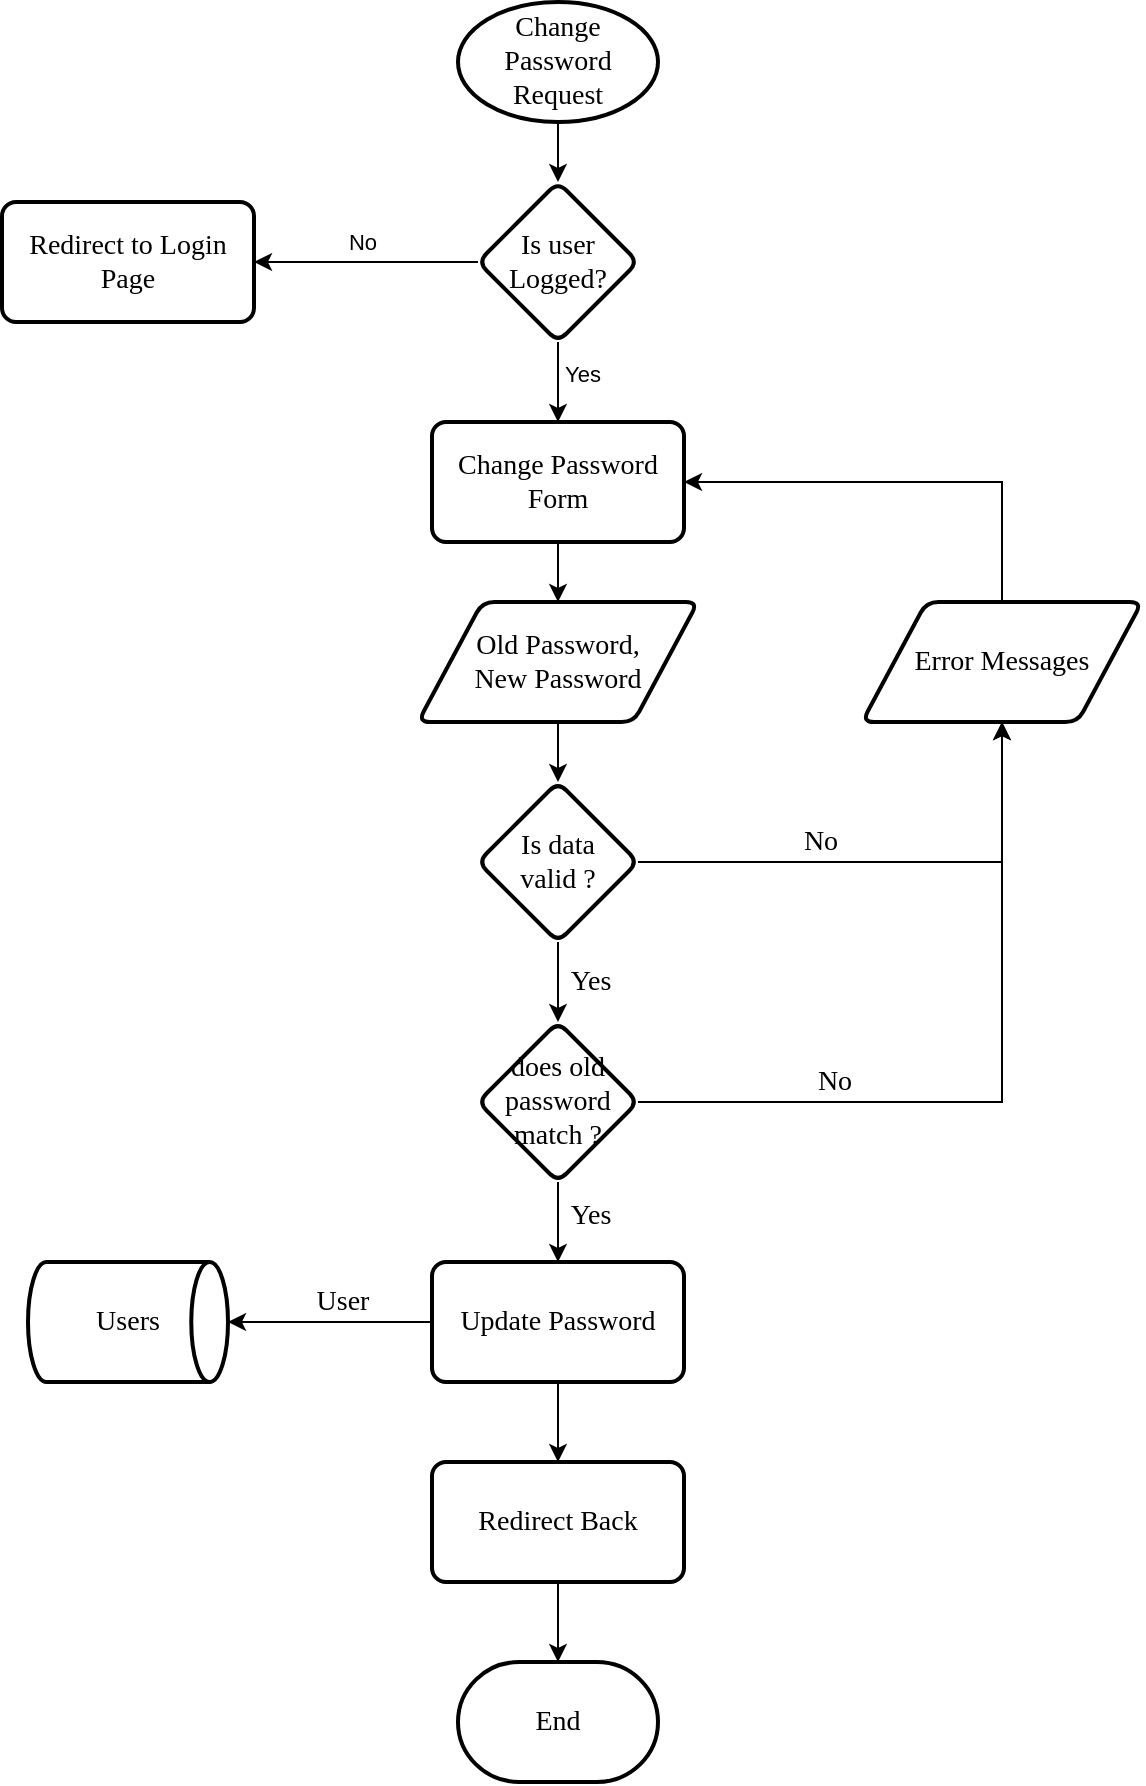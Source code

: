 <mxfile version="17.1.3" type="google"><diagram id="C5RBs43oDa-KdzZeNtuy" name="Page-1"><mxGraphModel grid="1" gridSize="10" guides="1" tooltips="1" connect="1" arrows="1" page="1" fold="1" pageScale="1" pageWidth="827" pageHeight="1169" math="0" shadow="0"><root><mxCell id="WIyWlLk6GJQsqaUBKTNV-0"/><mxCell id="WIyWlLk6GJQsqaUBKTNV-1" parent="WIyWlLk6GJQsqaUBKTNV-0"/><mxCell id="lV8cw0flvtYz1T7LWvcI-34" value="" style="edgeStyle=elbowEdgeStyle;rounded=0;orthogonalLoop=1;jettySize=auto;html=1;" parent="WIyWlLk6GJQsqaUBKTNV-1" edge="1"><mxGeometry relative="1" as="geometry"><mxPoint x="418" y="1320" as="sourcePoint"/></mxGeometry></mxCell><mxCell id="ebxcnhzdsOWxP9RuoGIz-64" style="edgeStyle=orthogonalEdgeStyle;rounded=0;orthogonalLoop=1;jettySize=auto;html=1;" edge="1" parent="WIyWlLk6GJQsqaUBKTNV-1" source="ebxcnhzdsOWxP9RuoGIz-38" target="ebxcnhzdsOWxP9RuoGIz-61"><mxGeometry relative="1" as="geometry"/></mxCell><mxCell id="ebxcnhzdsOWxP9RuoGIz-38" value="Change Password Request" style="strokeWidth=2;html=1;shape=mxgraph.flowchart.start_1;whiteSpace=wrap;fontFamily=Times New Roman;fontSize=14;" vertex="1" parent="WIyWlLk6GJQsqaUBKTNV-1"><mxGeometry x="368" y="10" width="100" height="60" as="geometry"/></mxCell><mxCell id="ebxcnhzdsOWxP9RuoGIz-39" style="edgeStyle=orthogonalEdgeStyle;rounded=0;orthogonalLoop=1;jettySize=auto;html=1;fontFamily=Times New Roman;fontSize=14;" edge="1" parent="WIyWlLk6GJQsqaUBKTNV-1" source="ebxcnhzdsOWxP9RuoGIz-46" target="ebxcnhzdsOWxP9RuoGIz-41"><mxGeometry relative="1" as="geometry"><mxPoint x="418" y="280" as="sourcePoint"/></mxGeometry></mxCell><mxCell id="ebxcnhzdsOWxP9RuoGIz-40" value="" style="edgeStyle=orthogonalEdgeStyle;rounded=0;orthogonalLoop=1;jettySize=auto;html=1;fontFamily=Times New Roman;fontSize=14;" edge="1" parent="WIyWlLk6GJQsqaUBKTNV-1" source="ebxcnhzdsOWxP9RuoGIz-41" target="ebxcnhzdsOWxP9RuoGIz-45"><mxGeometry relative="1" as="geometry"/></mxCell><mxCell id="ebxcnhzdsOWxP9RuoGIz-41" value="Old Password,&lt;br&gt;New Password" style="shape=parallelogram;html=1;strokeWidth=2;perimeter=parallelogramPerimeter;whiteSpace=wrap;rounded=1;arcSize=12;size=0.23;fontFamily=Times New Roman;fontSize=14;" vertex="1" parent="WIyWlLk6GJQsqaUBKTNV-1"><mxGeometry x="348" y="310" width="140" height="60" as="geometry"/></mxCell><mxCell id="ebxcnhzdsOWxP9RuoGIz-42" style="edgeStyle=orthogonalEdgeStyle;rounded=0;orthogonalLoop=1;jettySize=auto;html=1;fontFamily=Times New Roman;fontSize=14;" edge="1" parent="WIyWlLk6GJQsqaUBKTNV-1" source="ebxcnhzdsOWxP9RuoGIz-45" target="ebxcnhzdsOWxP9RuoGIz-48"><mxGeometry relative="1" as="geometry"/></mxCell><mxCell id="ebxcnhzdsOWxP9RuoGIz-43" value="No" style="edgeLabel;html=1;align=center;verticalAlign=middle;resizable=0;points=[];fontSize=14;fontFamily=Times New Roman;" connectable="0" vertex="1" parent="ebxcnhzdsOWxP9RuoGIz-42"><mxGeometry x="-0.195" y="3" relative="1" as="geometry"><mxPoint x="-11" y="-7" as="offset"/></mxGeometry></mxCell><mxCell id="ebxcnhzdsOWxP9RuoGIz-44" value="Yes" style="edgeStyle=orthogonalEdgeStyle;rounded=0;orthogonalLoop=1;jettySize=auto;html=1;fontFamily=Times New Roman;fontSize=14;" edge="1" parent="WIyWlLk6GJQsqaUBKTNV-1" source="ebxcnhzdsOWxP9RuoGIz-45" target="ebxcnhzdsOWxP9RuoGIz-52"><mxGeometry y="16" relative="1" as="geometry"><mxPoint as="offset"/></mxGeometry></mxCell><mxCell id="ebxcnhzdsOWxP9RuoGIz-45" value="Is data&lt;br&gt;valid ?" style="rhombus;whiteSpace=wrap;html=1;fontSize=14;fontFamily=Times New Roman;strokeWidth=2;rounded=1;arcSize=12;" vertex="1" parent="WIyWlLk6GJQsqaUBKTNV-1"><mxGeometry x="378" y="400" width="80" height="80" as="geometry"/></mxCell><mxCell id="ebxcnhzdsOWxP9RuoGIz-46" value="Change Password Form" style="rounded=1;whiteSpace=wrap;html=1;absoluteArcSize=1;arcSize=14;strokeWidth=2;fontFamily=Times New Roman;fontSize=14;" vertex="1" parent="WIyWlLk6GJQsqaUBKTNV-1"><mxGeometry x="355" y="220" width="126" height="60" as="geometry"/></mxCell><mxCell id="ebxcnhzdsOWxP9RuoGIz-47" style="edgeStyle=orthogonalEdgeStyle;rounded=0;orthogonalLoop=1;jettySize=auto;html=1;fontFamily=Times New Roman;fontSize=14;" edge="1" parent="WIyWlLk6GJQsqaUBKTNV-1" source="ebxcnhzdsOWxP9RuoGIz-48" target="ebxcnhzdsOWxP9RuoGIz-46"><mxGeometry relative="1" as="geometry"><Array as="points"><mxPoint x="640" y="250"/></Array></mxGeometry></mxCell><mxCell id="ebxcnhzdsOWxP9RuoGIz-48" value="Error Messages" style="shape=parallelogram;html=1;strokeWidth=2;perimeter=parallelogramPerimeter;whiteSpace=wrap;rounded=1;arcSize=12;size=0.23;fontFamily=Times New Roman;fontSize=14;" vertex="1" parent="WIyWlLk6GJQsqaUBKTNV-1"><mxGeometry x="570" y="310" width="140" height="60" as="geometry"/></mxCell><mxCell id="ebxcnhzdsOWxP9RuoGIz-49" style="edgeStyle=orthogonalEdgeStyle;rounded=0;orthogonalLoop=1;jettySize=auto;html=1;fontFamily=Times New Roman;fontSize=14;" edge="1" parent="WIyWlLk6GJQsqaUBKTNV-1" source="ebxcnhzdsOWxP9RuoGIz-52" target="ebxcnhzdsOWxP9RuoGIz-48"><mxGeometry relative="1" as="geometry"/></mxCell><mxCell id="ebxcnhzdsOWxP9RuoGIz-50" value="No" style="edgeLabel;html=1;align=center;verticalAlign=middle;resizable=0;points=[];fontSize=14;fontFamily=Times New Roman;" connectable="0" vertex="1" parent="ebxcnhzdsOWxP9RuoGIz-49"><mxGeometry x="-0.474" y="2" relative="1" as="geometry"><mxPoint y="-8" as="offset"/></mxGeometry></mxCell><mxCell id="ebxcnhzdsOWxP9RuoGIz-51" value="Yes" style="edgeStyle=orthogonalEdgeStyle;rounded=0;orthogonalLoop=1;jettySize=auto;html=1;fontFamily=Times New Roman;fontSize=14;" edge="1" parent="WIyWlLk6GJQsqaUBKTNV-1" source="ebxcnhzdsOWxP9RuoGIz-52" target="ebxcnhzdsOWxP9RuoGIz-54"><mxGeometry x="-0.143" y="16" relative="1" as="geometry"><mxPoint as="offset"/></mxGeometry></mxCell><mxCell id="ebxcnhzdsOWxP9RuoGIz-52" value="does old password match ?" style="rhombus;whiteSpace=wrap;html=1;fontSize=14;fontFamily=Times New Roman;strokeWidth=2;rounded=1;arcSize=12;" vertex="1" parent="WIyWlLk6GJQsqaUBKTNV-1"><mxGeometry x="378" y="520" width="80" height="80" as="geometry"/></mxCell><mxCell id="ebxcnhzdsOWxP9RuoGIz-53" style="edgeStyle=orthogonalEdgeStyle;rounded=0;orthogonalLoop=1;jettySize=auto;html=1;fontFamily=Times New Roman;fontSize=14;" edge="1" parent="WIyWlLk6GJQsqaUBKTNV-1" source="ebxcnhzdsOWxP9RuoGIz-54" target="ebxcnhzdsOWxP9RuoGIz-59"><mxGeometry relative="1" as="geometry"/></mxCell><mxCell id="ebxcnhzdsOWxP9RuoGIz-54" value="Update Password" style="rounded=1;whiteSpace=wrap;html=1;absoluteArcSize=1;arcSize=14;strokeWidth=2;fontFamily=Times New Roman;fontSize=14;" vertex="1" parent="WIyWlLk6GJQsqaUBKTNV-1"><mxGeometry x="355" y="640" width="126" height="60" as="geometry"/></mxCell><mxCell id="ebxcnhzdsOWxP9RuoGIz-55" value="User" style="edgeStyle=orthogonalEdgeStyle;rounded=0;orthogonalLoop=1;jettySize=auto;html=1;fontFamily=Times New Roman;fontSize=14;" edge="1" parent="WIyWlLk6GJQsqaUBKTNV-1" source="ebxcnhzdsOWxP9RuoGIz-54" target="ebxcnhzdsOWxP9RuoGIz-57"><mxGeometry x="-0.118" y="-10" relative="1" as="geometry"><mxPoint x="220" y="770" as="sourcePoint"/><mxPoint as="offset"/></mxGeometry></mxCell><mxCell id="ebxcnhzdsOWxP9RuoGIz-57" value="Users" style="strokeWidth=2;html=1;shape=mxgraph.flowchart.direct_data;whiteSpace=wrap;fontFamily=Times New Roman;fontSize=14;" vertex="1" parent="WIyWlLk6GJQsqaUBKTNV-1"><mxGeometry x="153" y="640" width="100" height="60" as="geometry"/></mxCell><mxCell id="ebxcnhzdsOWxP9RuoGIz-58" style="edgeStyle=orthogonalEdgeStyle;rounded=0;orthogonalLoop=1;jettySize=auto;html=1;fontFamily=Times New Roman;fontSize=14;" edge="1" parent="WIyWlLk6GJQsqaUBKTNV-1" source="ebxcnhzdsOWxP9RuoGIz-59" target="ebxcnhzdsOWxP9RuoGIz-60"><mxGeometry relative="1" as="geometry"/></mxCell><mxCell id="ebxcnhzdsOWxP9RuoGIz-59" value="Redirect Back" style="rounded=1;whiteSpace=wrap;html=1;absoluteArcSize=1;arcSize=14;strokeWidth=2;fontFamily=Times New Roman;fontSize=14;" vertex="1" parent="WIyWlLk6GJQsqaUBKTNV-1"><mxGeometry x="355" y="740" width="126" height="60" as="geometry"/></mxCell><mxCell id="ebxcnhzdsOWxP9RuoGIz-60" value="End" style="strokeWidth=2;html=1;shape=mxgraph.flowchart.terminator;whiteSpace=wrap;fontFamily=Times New Roman;fontSize=14;" vertex="1" parent="WIyWlLk6GJQsqaUBKTNV-1"><mxGeometry x="368" y="840" width="100" height="60" as="geometry"/></mxCell><mxCell id="ebxcnhzdsOWxP9RuoGIz-63" value="No" style="edgeStyle=orthogonalEdgeStyle;rounded=0;orthogonalLoop=1;jettySize=auto;html=1;" edge="1" parent="WIyWlLk6GJQsqaUBKTNV-1" source="ebxcnhzdsOWxP9RuoGIz-61" target="ebxcnhzdsOWxP9RuoGIz-62"><mxGeometry x="0.036" y="-10" relative="1" as="geometry"><mxPoint as="offset"/></mxGeometry></mxCell><mxCell id="ebxcnhzdsOWxP9RuoGIz-65" value="Yes" style="edgeStyle=orthogonalEdgeStyle;rounded=0;orthogonalLoop=1;jettySize=auto;html=1;" edge="1" parent="WIyWlLk6GJQsqaUBKTNV-1" source="ebxcnhzdsOWxP9RuoGIz-61" target="ebxcnhzdsOWxP9RuoGIz-46"><mxGeometry x="-0.2" y="12" relative="1" as="geometry"><mxPoint as="offset"/></mxGeometry></mxCell><mxCell id="ebxcnhzdsOWxP9RuoGIz-61" value="Is user&lt;br&gt;Logged?" style="rhombus;whiteSpace=wrap;html=1;fontSize=14;fontFamily=Times New Roman;strokeWidth=2;rounded=1;arcSize=12;" vertex="1" parent="WIyWlLk6GJQsqaUBKTNV-1"><mxGeometry x="378" y="100" width="80" height="80" as="geometry"/></mxCell><mxCell id="ebxcnhzdsOWxP9RuoGIz-62" value="Redirect to Login Page" style="rounded=1;whiteSpace=wrap;html=1;absoluteArcSize=1;arcSize=14;strokeWidth=2;fontFamily=Times New Roman;fontSize=14;" vertex="1" parent="WIyWlLk6GJQsqaUBKTNV-1"><mxGeometry x="140" y="110" width="126" height="60" as="geometry"/></mxCell></root></mxGraphModel></diagram></mxfile>